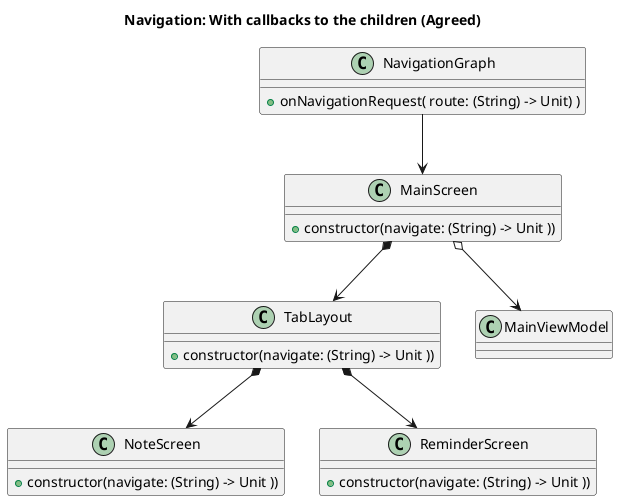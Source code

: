 @startuml
title Navigation: With callbacks to the children (Agreed)

class NavigationGraph {
'Will a get throught the lambda and use it to navigate to the next screen
+ onNavigationRequest( route: (String) -> Unit) )
}

class MainScreen{
+ constructor(navigate: (String) -> Unit ))
}


class TabLayout{
+ constructor(navigate: (String) -> Unit ))
}

class NoteScreen{
+ constructor(navigate: (String) -> Unit ))
}

class ReminderScreen{
+ constructor(navigate: (String) -> Unit ))
}


NavigationGraph -d-> MainScreen

MainScreen o-d-> MainViewModel
MainScreen *-d-> TabLayout
TabLayout *-d-> NoteScreen
TabLayout *-d-> ReminderScreen

@enduml

